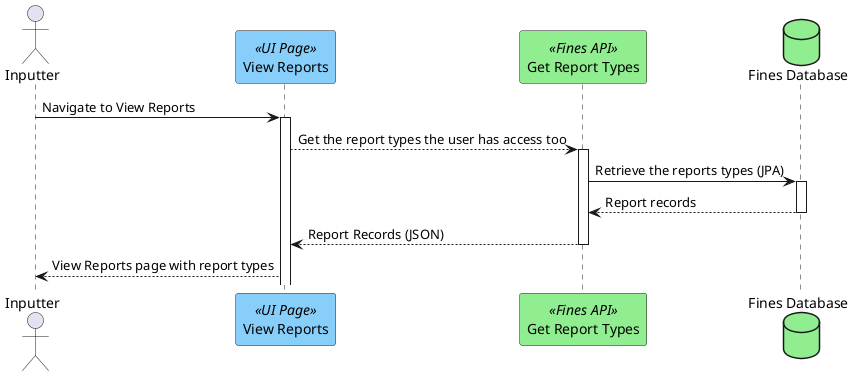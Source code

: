 @startuml
actor "Inputter" as user
participant "View Reports" as viewReports <<UI Page>> #lightskyblue
participant "Get Report Types" as getReportTypes <<Fines API>> #lightgreen
database "Fines Database" as db #lightgreen

user -> viewReports ++ : Navigate to View Reports
viewReports --> getReportTypes++ : Get the report types the user has access too
getReportTypes -> db ++ : Retrieve the reports types (JPA)
getReportTypes <-- db -- : Report records
viewReports <-- getReportTypes-- : Report Records (JSON)
user <-- viewReports : View Reports page with report types
@enduml